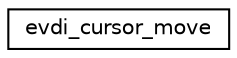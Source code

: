 digraph "圖形化之類別階層"
{
 // LATEX_PDF_SIZE
  edge [fontname="Helvetica",fontsize="10",labelfontname="Helvetica",labelfontsize="10"];
  node [fontname="Helvetica",fontsize="10",shape=record];
  rankdir="LR";
  Node0 [label="evdi_cursor_move",height=0.2,width=0.4,color="black", fillcolor="white", style="filled",URL="$structevdi__cursor__move.html",tooltip=" "];
}
